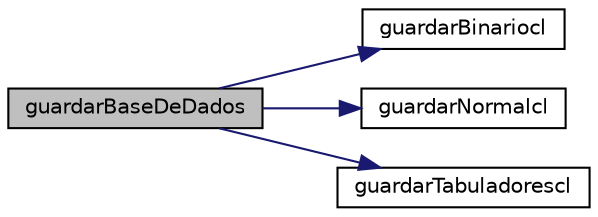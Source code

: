 digraph "guardarBaseDeDados"
{
 // LATEX_PDF_SIZE
  edge [fontname="Helvetica",fontsize="10",labelfontname="Helvetica",labelfontsize="10"];
  node [fontname="Helvetica",fontsize="10",shape=record];
  rankdir="LR";
  Node1 [label="guardarBaseDeDados",height=0.2,width=0.4,color="black", fillcolor="grey75", style="filled", fontcolor="black",tooltip="Guarda as variaveis num ficheiro txt."];
  Node1 -> Node2 [color="midnightblue",fontsize="10",style="solid",fontname="Helvetica"];
  Node2 [label="guardarBinariocl",height=0.2,width=0.4,color="black", fillcolor="white", style="filled",URL="$Cliente_8c.html#a59bfb9bf8500f54f09e7674742811323",tooltip="Função que envia dados para o ficheiro txt em binario."];
  Node1 -> Node3 [color="midnightblue",fontsize="10",style="solid",fontname="Helvetica"];
  Node3 [label="guardarNormalcl",height=0.2,width=0.4,color="black", fillcolor="white", style="filled",URL="$Cliente_8c.html#a54d989ea0fa3e3bc8ebb5801aec9631a",tooltip="Função que envia dados para o ficheiro txt."];
  Node1 -> Node4 [color="midnightblue",fontsize="10",style="solid",fontname="Helvetica"];
  Node4 [label="guardarTabuladorescl",height=0.2,width=0.4,color="black", fillcolor="white", style="filled",URL="$Cliente_8c.html#aad88adf90d69b058825b9f2e0c036a70",tooltip="Função que envia dados para o ficheiro txt com tabs."];
}
